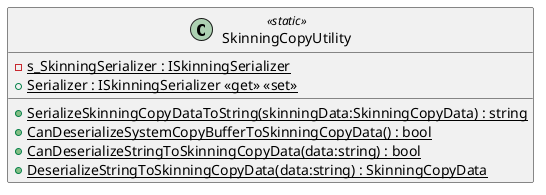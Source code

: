 @startuml
class SkinningCopyUtility <<static>> {
    - {static} s_SkinningSerializer : ISkinningSerializer
    + {static} Serializer : ISkinningSerializer <<get>> <<set>>
    + {static} SerializeSkinningCopyDataToString(skinningData:SkinningCopyData) : string
    + {static} CanDeserializeSystemCopyBufferToSkinningCopyData() : bool
    + {static} CanDeserializeStringToSkinningCopyData(data:string) : bool
    + {static} DeserializeStringToSkinningCopyData(data:string) : SkinningCopyData
}
@enduml
